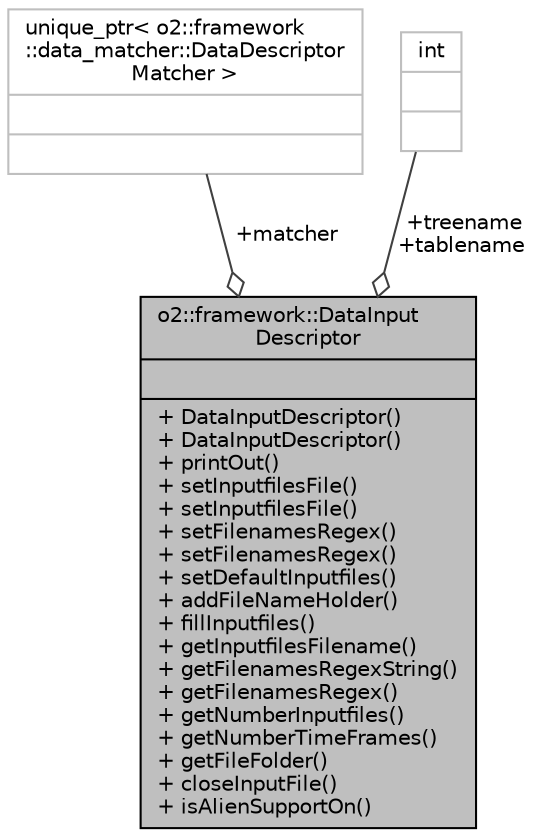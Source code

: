 digraph "o2::framework::DataInputDescriptor"
{
 // INTERACTIVE_SVG=YES
  bgcolor="transparent";
  edge [fontname="Helvetica",fontsize="10",labelfontname="Helvetica",labelfontsize="10"];
  node [fontname="Helvetica",fontsize="10",shape=record];
  Node1 [label="{o2::framework::DataInput\lDescriptor\n||+ DataInputDescriptor()\l+ DataInputDescriptor()\l+ printOut()\l+ setInputfilesFile()\l+ setInputfilesFile()\l+ setFilenamesRegex()\l+ setFilenamesRegex()\l+ setDefaultInputfiles()\l+ addFileNameHolder()\l+ fillInputfiles()\l+ getInputfilesFilename()\l+ getFilenamesRegexString()\l+ getFilenamesRegex()\l+ getNumberInputfiles()\l+ getNumberTimeFrames()\l+ getFileFolder()\l+ closeInputFile()\l+ isAlienSupportOn()\l}",height=0.2,width=0.4,color="black", fillcolor="grey75", style="filled", fontcolor="black"];
  Node2 -> Node1 [color="grey25",fontsize="10",style="solid",label=" +matcher" ,arrowhead="odiamond",fontname="Helvetica"];
  Node2 [label="{unique_ptr\< o2::framework\l::data_matcher::DataDescriptor\lMatcher \>\n||}",height=0.2,width=0.4,color="grey75"];
  Node3 -> Node1 [color="grey25",fontsize="10",style="solid",label=" +treename\n+tablename" ,arrowhead="odiamond",fontname="Helvetica"];
  Node3 [label="{int\n||}",height=0.2,width=0.4,color="grey75"];
}
